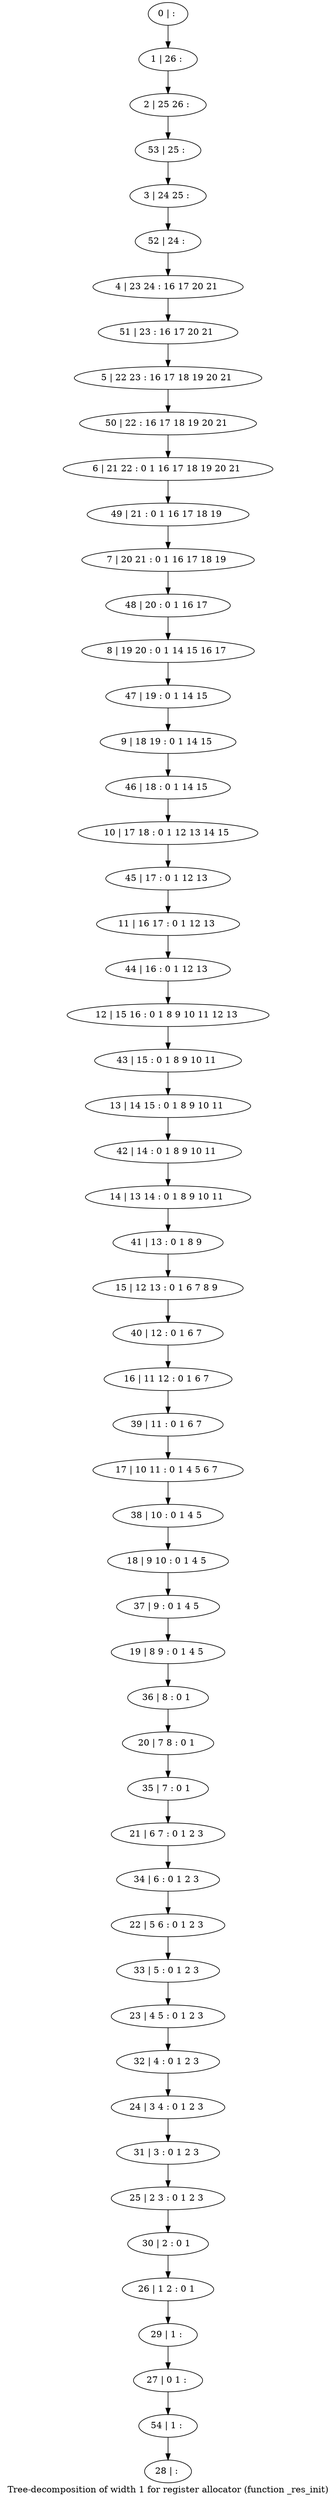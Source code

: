 digraph G {
graph [label="Tree-decomposition of width 1 for register allocator (function _res_init)"]
0[label="0 | : "];
1[label="1 | 26 : "];
2[label="2 | 25 26 : "];
3[label="3 | 24 25 : "];
4[label="4 | 23 24 : 16 17 20 21 "];
5[label="5 | 22 23 : 16 17 18 19 20 21 "];
6[label="6 | 21 22 : 0 1 16 17 18 19 20 21 "];
7[label="7 | 20 21 : 0 1 16 17 18 19 "];
8[label="8 | 19 20 : 0 1 14 15 16 17 "];
9[label="9 | 18 19 : 0 1 14 15 "];
10[label="10 | 17 18 : 0 1 12 13 14 15 "];
11[label="11 | 16 17 : 0 1 12 13 "];
12[label="12 | 15 16 : 0 1 8 9 10 11 12 13 "];
13[label="13 | 14 15 : 0 1 8 9 10 11 "];
14[label="14 | 13 14 : 0 1 8 9 10 11 "];
15[label="15 | 12 13 : 0 1 6 7 8 9 "];
16[label="16 | 11 12 : 0 1 6 7 "];
17[label="17 | 10 11 : 0 1 4 5 6 7 "];
18[label="18 | 9 10 : 0 1 4 5 "];
19[label="19 | 8 9 : 0 1 4 5 "];
20[label="20 | 7 8 : 0 1 "];
21[label="21 | 6 7 : 0 1 2 3 "];
22[label="22 | 5 6 : 0 1 2 3 "];
23[label="23 | 4 5 : 0 1 2 3 "];
24[label="24 | 3 4 : 0 1 2 3 "];
25[label="25 | 2 3 : 0 1 2 3 "];
26[label="26 | 1 2 : 0 1 "];
27[label="27 | 0 1 : "];
28[label="28 | : "];
29[label="29 | 1 : "];
30[label="30 | 2 : 0 1 "];
31[label="31 | 3 : 0 1 2 3 "];
32[label="32 | 4 : 0 1 2 3 "];
33[label="33 | 5 : 0 1 2 3 "];
34[label="34 | 6 : 0 1 2 3 "];
35[label="35 | 7 : 0 1 "];
36[label="36 | 8 : 0 1 "];
37[label="37 | 9 : 0 1 4 5 "];
38[label="38 | 10 : 0 1 4 5 "];
39[label="39 | 11 : 0 1 6 7 "];
40[label="40 | 12 : 0 1 6 7 "];
41[label="41 | 13 : 0 1 8 9 "];
42[label="42 | 14 : 0 1 8 9 10 11 "];
43[label="43 | 15 : 0 1 8 9 10 11 "];
44[label="44 | 16 : 0 1 12 13 "];
45[label="45 | 17 : 0 1 12 13 "];
46[label="46 | 18 : 0 1 14 15 "];
47[label="47 | 19 : 0 1 14 15 "];
48[label="48 | 20 : 0 1 16 17 "];
49[label="49 | 21 : 0 1 16 17 18 19 "];
50[label="50 | 22 : 16 17 18 19 20 21 "];
51[label="51 | 23 : 16 17 20 21 "];
52[label="52 | 24 : "];
53[label="53 | 25 : "];
54[label="54 | 1 : "];
0->1 ;
1->2 ;
29->27 ;
26->29 ;
30->26 ;
25->30 ;
31->25 ;
24->31 ;
32->24 ;
23->32 ;
33->23 ;
22->33 ;
34->22 ;
21->34 ;
35->21 ;
20->35 ;
36->20 ;
19->36 ;
37->19 ;
18->37 ;
38->18 ;
17->38 ;
39->17 ;
16->39 ;
40->16 ;
15->40 ;
41->15 ;
14->41 ;
42->14 ;
13->42 ;
43->13 ;
12->43 ;
44->12 ;
11->44 ;
45->11 ;
10->45 ;
46->10 ;
9->46 ;
47->9 ;
8->47 ;
48->8 ;
7->48 ;
49->7 ;
6->49 ;
50->6 ;
5->50 ;
51->5 ;
4->51 ;
52->4 ;
3->52 ;
53->3 ;
2->53 ;
54->28 ;
27->54 ;
}
